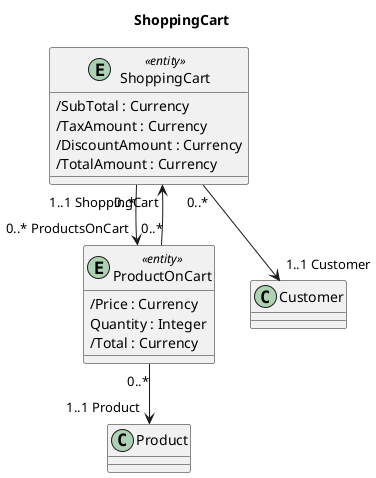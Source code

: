@startuml
title ShoppingCart
entity ShoppingCart <<entity>> {
	/SubTotal : Currency
	/TaxAmount : Currency
	/DiscountAmount : Currency
	/TotalAmount : Currency
}
entity ProductOnCart <<entity>> {
	/Price : Currency
	Quantity : Integer
	/Total : Currency
}

	ShoppingCart "0..*" --> "1..1 Customer" Customer

	ShoppingCart "0..*" --> "0..* ProductsOnCart" ProductOnCart

	ProductOnCart "0..*" --> "1..1 ShoppingCart" ShoppingCart

	ProductOnCart "0..*" --> "1..1 Product" Product
@enduml
